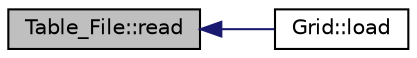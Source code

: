 digraph "Table_File::read"
{
  edge [fontname="Helvetica",fontsize="10",labelfontname="Helvetica",labelfontsize="10"];
  node [fontname="Helvetica",fontsize="10",shape=record];
  rankdir="LR";
  Node4 [label="Table_File::read",height=0.2,width=0.4,color="black", fillcolor="grey75", style="filled", fontcolor="black"];
  Node4 -> Node5 [dir="back",color="midnightblue",fontsize="10",style="solid",fontname="Helvetica"];
  Node5 [label="Grid::load",height=0.2,width=0.4,color="black", fillcolor="white", style="filled",URL="$namespace_grid.html#a3c9db382b0e0989888ec78831164c4be"];
}
